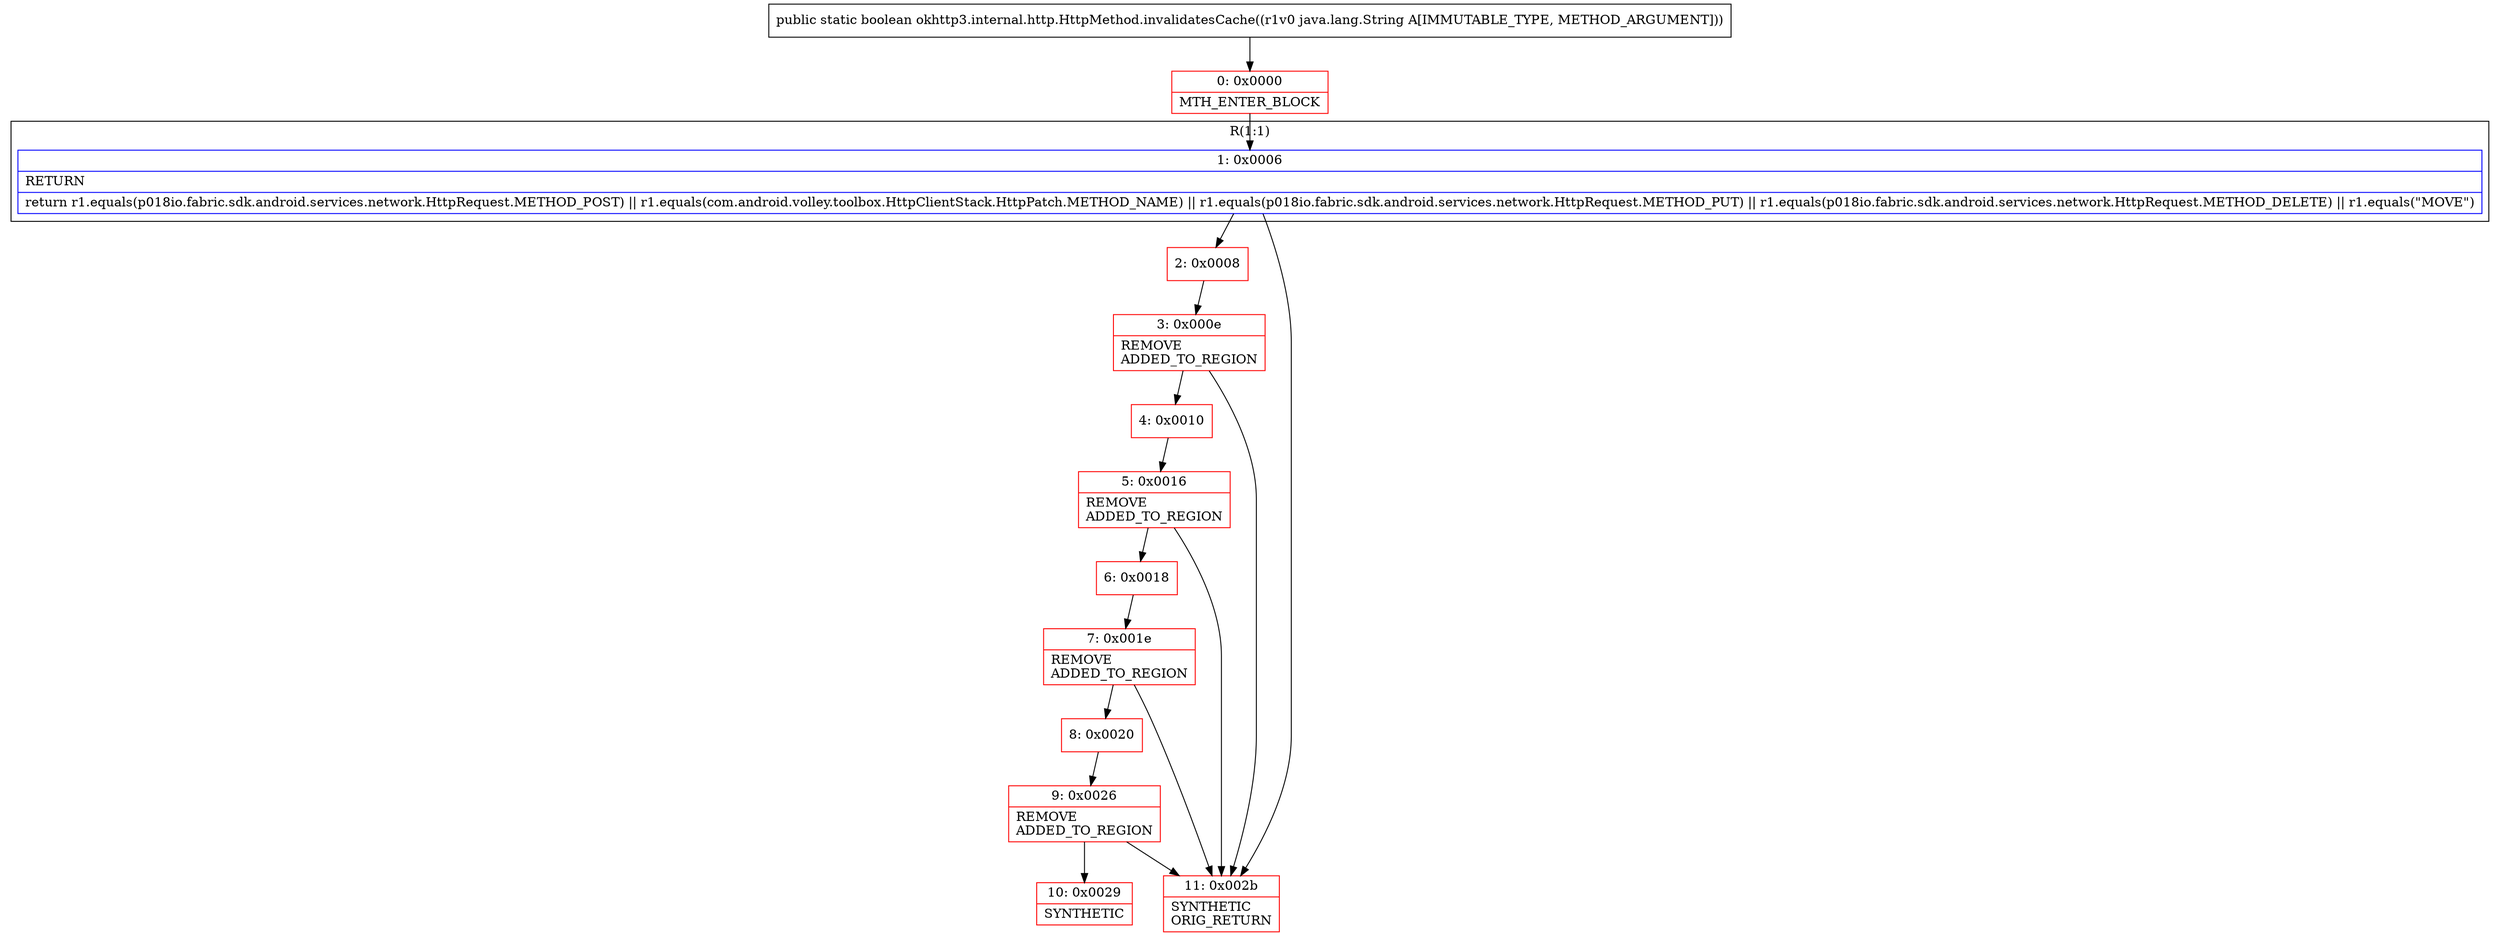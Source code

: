 digraph "CFG forokhttp3.internal.http.HttpMethod.invalidatesCache(Ljava\/lang\/String;)Z" {
subgraph cluster_Region_1741114911 {
label = "R(1:1)";
node [shape=record,color=blue];
Node_1 [shape=record,label="{1\:\ 0x0006|RETURN\l|return r1.equals(p018io.fabric.sdk.android.services.network.HttpRequest.METHOD_POST) \|\| r1.equals(com.android.volley.toolbox.HttpClientStack.HttpPatch.METHOD_NAME) \|\| r1.equals(p018io.fabric.sdk.android.services.network.HttpRequest.METHOD_PUT) \|\| r1.equals(p018io.fabric.sdk.android.services.network.HttpRequest.METHOD_DELETE) \|\| r1.equals(\"MOVE\")\l}"];
}
Node_0 [shape=record,color=red,label="{0\:\ 0x0000|MTH_ENTER_BLOCK\l}"];
Node_2 [shape=record,color=red,label="{2\:\ 0x0008}"];
Node_3 [shape=record,color=red,label="{3\:\ 0x000e|REMOVE\lADDED_TO_REGION\l}"];
Node_4 [shape=record,color=red,label="{4\:\ 0x0010}"];
Node_5 [shape=record,color=red,label="{5\:\ 0x0016|REMOVE\lADDED_TO_REGION\l}"];
Node_6 [shape=record,color=red,label="{6\:\ 0x0018}"];
Node_7 [shape=record,color=red,label="{7\:\ 0x001e|REMOVE\lADDED_TO_REGION\l}"];
Node_8 [shape=record,color=red,label="{8\:\ 0x0020}"];
Node_9 [shape=record,color=red,label="{9\:\ 0x0026|REMOVE\lADDED_TO_REGION\l}"];
Node_10 [shape=record,color=red,label="{10\:\ 0x0029|SYNTHETIC\l}"];
Node_11 [shape=record,color=red,label="{11\:\ 0x002b|SYNTHETIC\lORIG_RETURN\l}"];
MethodNode[shape=record,label="{public static boolean okhttp3.internal.http.HttpMethod.invalidatesCache((r1v0 java.lang.String A[IMMUTABLE_TYPE, METHOD_ARGUMENT])) }"];
MethodNode -> Node_0;
Node_1 -> Node_2;
Node_1 -> Node_11;
Node_0 -> Node_1;
Node_2 -> Node_3;
Node_3 -> Node_4;
Node_3 -> Node_11;
Node_4 -> Node_5;
Node_5 -> Node_6;
Node_5 -> Node_11;
Node_6 -> Node_7;
Node_7 -> Node_8;
Node_7 -> Node_11;
Node_8 -> Node_9;
Node_9 -> Node_10;
Node_9 -> Node_11;
}

